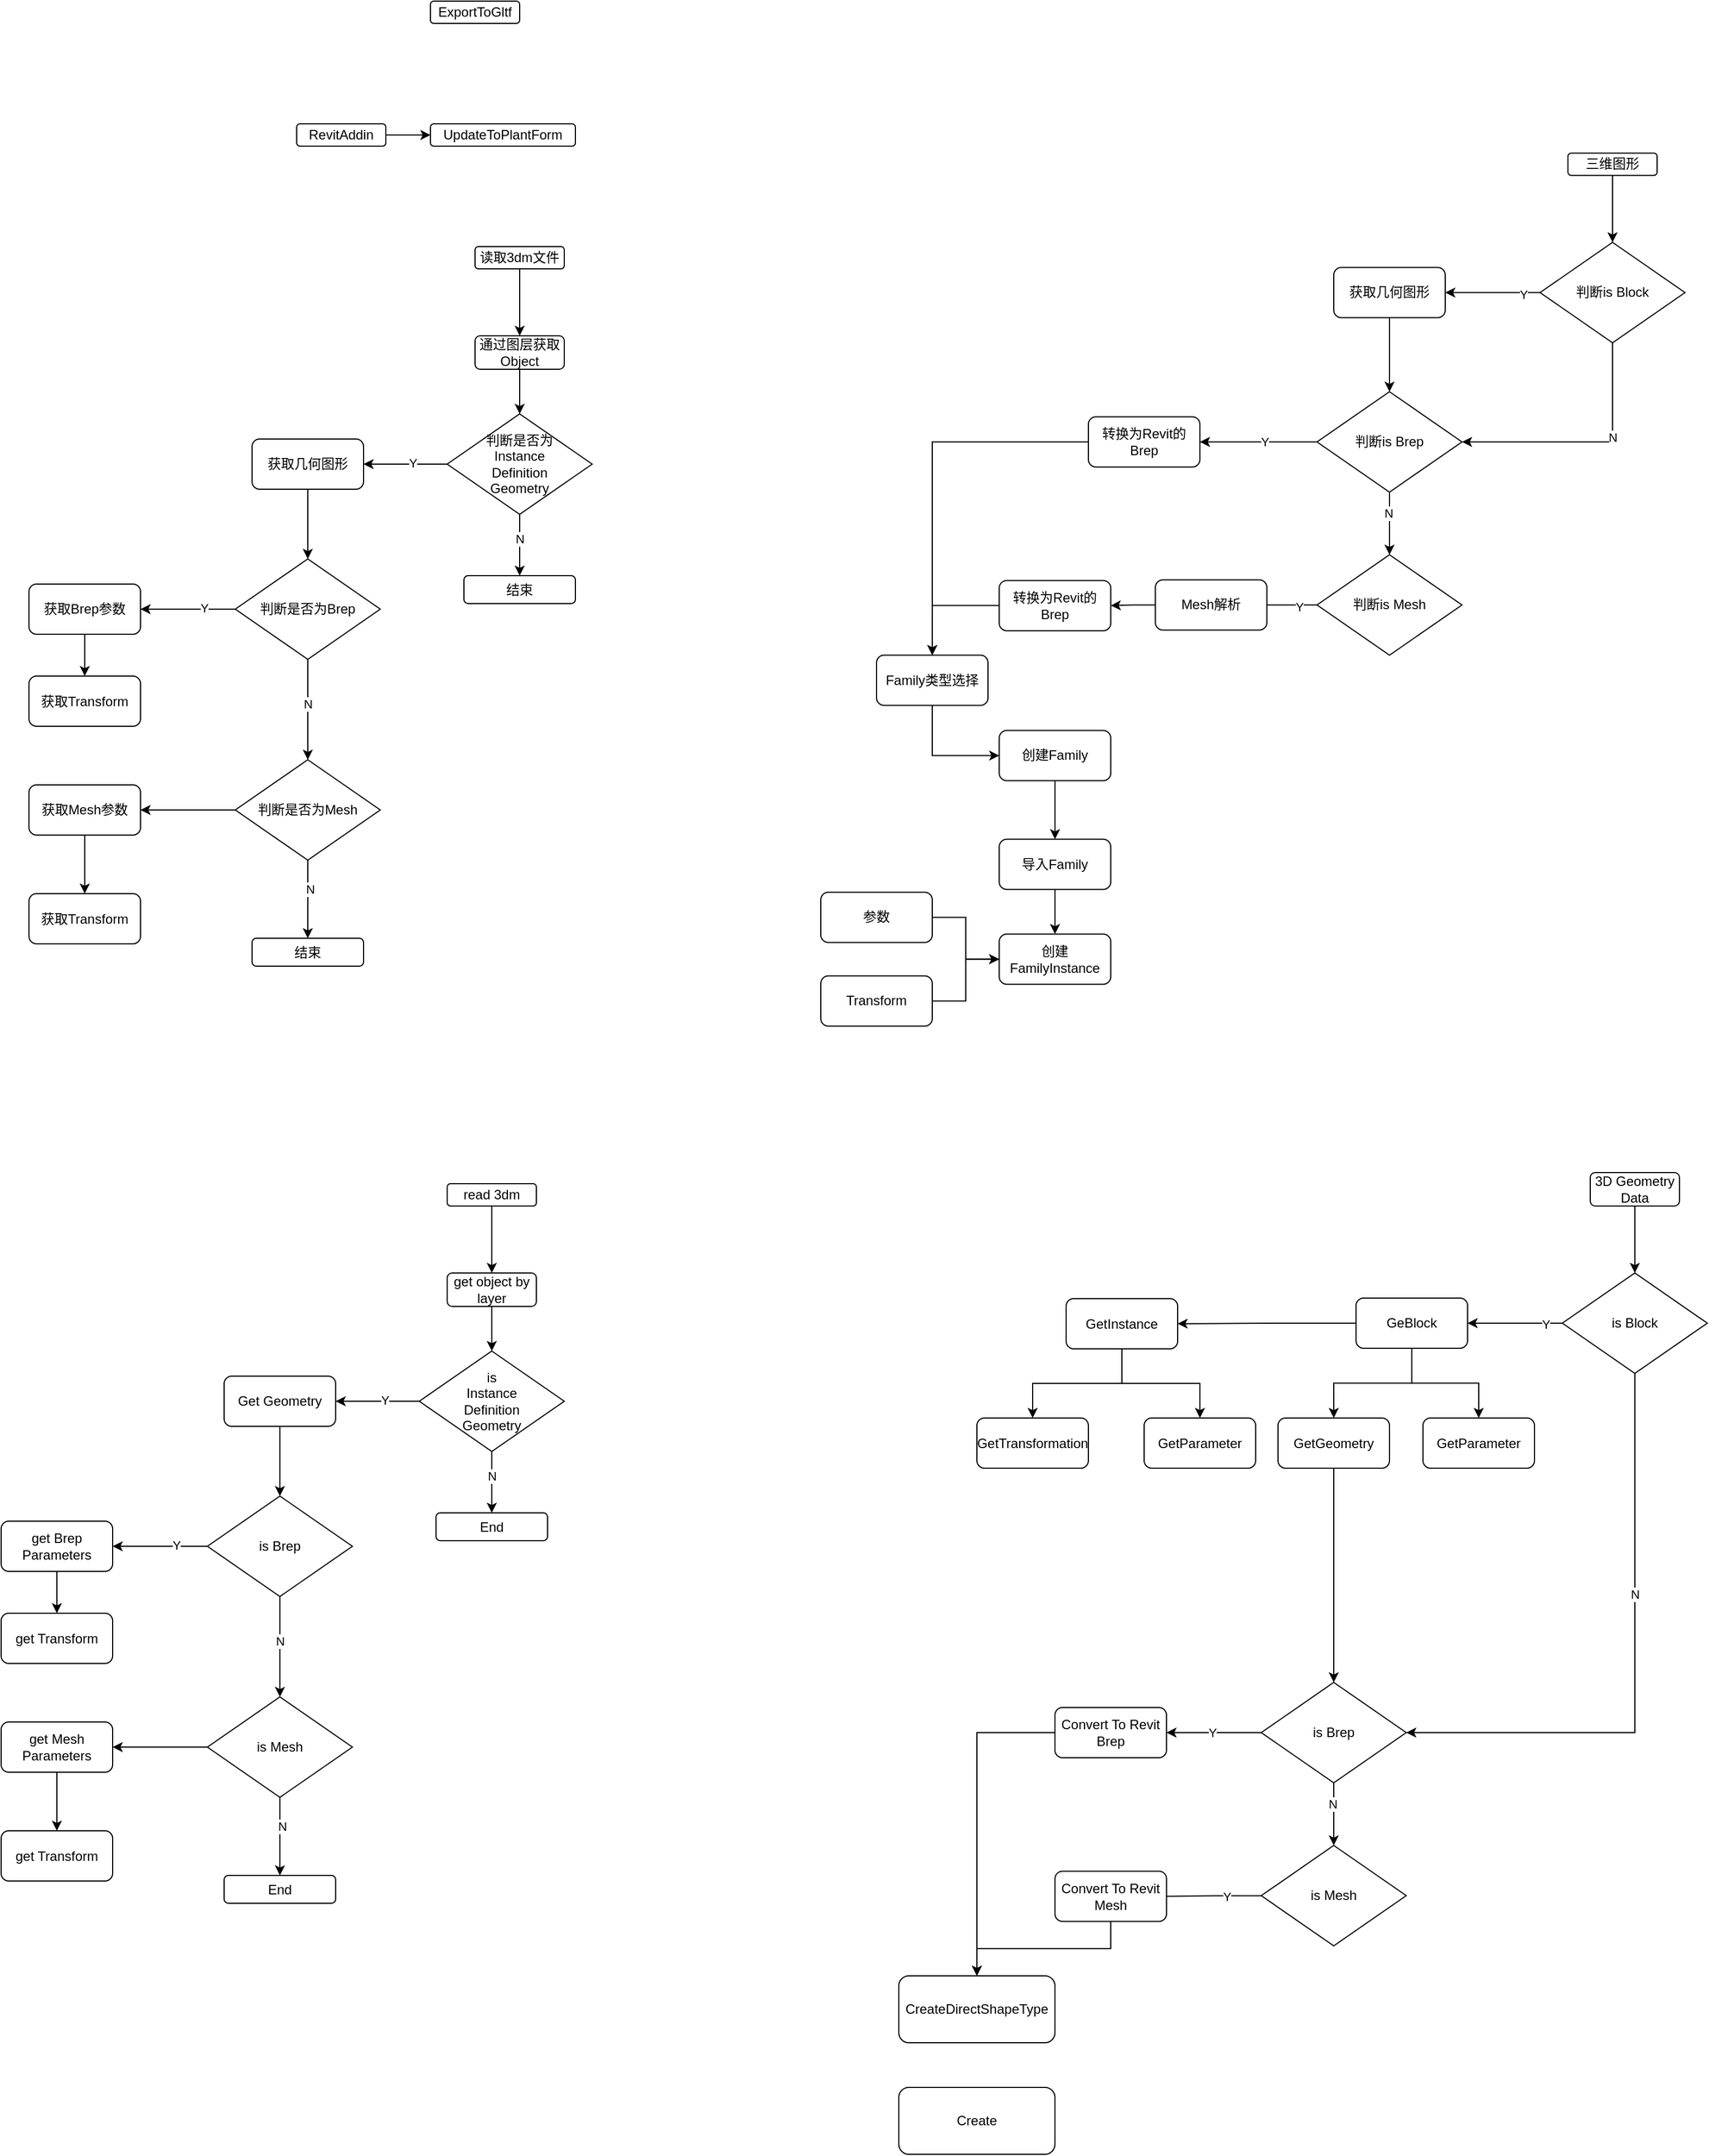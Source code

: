 <mxfile version="18.1.3" type="github">
  <diagram id="LZ3-XVrk3gmFiRfig4vP" name="Page-1">
    <mxGraphModel dx="1754" dy="756" grid="1" gridSize="10" guides="0" tooltips="1" connect="1" arrows="1" fold="1" page="0" pageScale="1" pageWidth="827" pageHeight="1169" math="0" shadow="0">
      <root>
        <mxCell id="0" />
        <mxCell id="1" parent="0" />
        <mxCell id="nbq2JxOcgj9UBMcEW2vw-4" style="edgeStyle=orthogonalEdgeStyle;rounded=0;orthogonalLoop=1;jettySize=auto;html=1;" parent="1" source="nbq2JxOcgj9UBMcEW2vw-1" target="nbq2JxOcgj9UBMcEW2vw-3" edge="1">
          <mxGeometry relative="1" as="geometry" />
        </mxCell>
        <mxCell id="nbq2JxOcgj9UBMcEW2vw-1" value="RevitAddin" style="rounded=1;whiteSpace=wrap;html=1;" parent="1" vertex="1">
          <mxGeometry x="80" y="410" width="80" height="20" as="geometry" />
        </mxCell>
        <mxCell id="nbq2JxOcgj9UBMcEW2vw-2" value="ExportToGltf" style="rounded=1;whiteSpace=wrap;html=1;" parent="1" vertex="1">
          <mxGeometry x="200" y="300" width="80" height="20" as="geometry" />
        </mxCell>
        <mxCell id="nbq2JxOcgj9UBMcEW2vw-3" value="UpdateToPlantForm" style="rounded=1;whiteSpace=wrap;html=1;" parent="1" vertex="1">
          <mxGeometry x="200" y="410" width="130" height="20" as="geometry" />
        </mxCell>
        <mxCell id="SVSlTjg9o2SH5yioIHaR-6" style="edgeStyle=orthogonalEdgeStyle;rounded=0;orthogonalLoop=1;jettySize=auto;html=1;" parent="1" source="SVSlTjg9o2SH5yioIHaR-1" target="SVSlTjg9o2SH5yioIHaR-2" edge="1">
          <mxGeometry relative="1" as="geometry" />
        </mxCell>
        <mxCell id="SVSlTjg9o2SH5yioIHaR-1" value="读取3dm文件" style="rounded=1;whiteSpace=wrap;html=1;" parent="1" vertex="1">
          <mxGeometry x="240" y="520" width="80" height="20" as="geometry" />
        </mxCell>
        <mxCell id="SVSlTjg9o2SH5yioIHaR-8" style="edgeStyle=orthogonalEdgeStyle;rounded=0;orthogonalLoop=1;jettySize=auto;html=1;entryX=0.5;entryY=0;entryDx=0;entryDy=0;" parent="1" source="SVSlTjg9o2SH5yioIHaR-2" target="SVSlTjg9o2SH5yioIHaR-7" edge="1">
          <mxGeometry relative="1" as="geometry" />
        </mxCell>
        <mxCell id="SVSlTjg9o2SH5yioIHaR-2" value="通过图层获取Object" style="rounded=1;whiteSpace=wrap;html=1;" parent="1" vertex="1">
          <mxGeometry x="240" y="600" width="80" height="30" as="geometry" />
        </mxCell>
        <mxCell id="SVSlTjg9o2SH5yioIHaR-10" style="edgeStyle=orthogonalEdgeStyle;rounded=0;orthogonalLoop=1;jettySize=auto;html=1;" parent="1" source="SVSlTjg9o2SH5yioIHaR-7" target="SVSlTjg9o2SH5yioIHaR-9" edge="1">
          <mxGeometry relative="1" as="geometry" />
        </mxCell>
        <mxCell id="SVSlTjg9o2SH5yioIHaR-11" value="Y" style="edgeLabel;html=1;align=center;verticalAlign=middle;resizable=0;points=[];" parent="SVSlTjg9o2SH5yioIHaR-10" vertex="1" connectable="0">
          <mxGeometry x="-0.165" y="-1" relative="1" as="geometry">
            <mxPoint as="offset" />
          </mxGeometry>
        </mxCell>
        <mxCell id="SVSlTjg9o2SH5yioIHaR-12" style="edgeStyle=orthogonalEdgeStyle;rounded=0;orthogonalLoop=1;jettySize=auto;html=1;entryX=0.5;entryY=0;entryDx=0;entryDy=0;" parent="1" source="SVSlTjg9o2SH5yioIHaR-7" target="SVSlTjg9o2SH5yioIHaR-14" edge="1">
          <mxGeometry relative="1" as="geometry">
            <mxPoint x="280" y="830" as="targetPoint" />
          </mxGeometry>
        </mxCell>
        <mxCell id="SVSlTjg9o2SH5yioIHaR-26" value="N" style="edgeLabel;html=1;align=center;verticalAlign=middle;resizable=0;points=[];" parent="SVSlTjg9o2SH5yioIHaR-12" vertex="1" connectable="0">
          <mxGeometry x="-0.221" relative="1" as="geometry">
            <mxPoint as="offset" />
          </mxGeometry>
        </mxCell>
        <mxCell id="SVSlTjg9o2SH5yioIHaR-7" value="判断是否为&lt;br&gt;Instance&lt;br&gt;Definition&lt;br&gt;Geometry" style="rhombus;whiteSpace=wrap;html=1;" parent="1" vertex="1">
          <mxGeometry x="215" y="670" width="130" height="90" as="geometry" />
        </mxCell>
        <mxCell id="SVSlTjg9o2SH5yioIHaR-16" style="edgeStyle=orthogonalEdgeStyle;rounded=0;orthogonalLoop=1;jettySize=auto;html=1;" parent="1" source="SVSlTjg9o2SH5yioIHaR-9" target="SVSlTjg9o2SH5yioIHaR-15" edge="1">
          <mxGeometry relative="1" as="geometry" />
        </mxCell>
        <mxCell id="SVSlTjg9o2SH5yioIHaR-9" value="获取几何图形" style="rounded=1;whiteSpace=wrap;html=1;" parent="1" vertex="1">
          <mxGeometry x="40" y="692.5" width="100" height="45" as="geometry" />
        </mxCell>
        <mxCell id="SVSlTjg9o2SH5yioIHaR-14" value="结束" style="rounded=1;whiteSpace=wrap;html=1;" parent="1" vertex="1">
          <mxGeometry x="230" y="815" width="100" height="25" as="geometry" />
        </mxCell>
        <mxCell id="SVSlTjg9o2SH5yioIHaR-21" style="edgeStyle=orthogonalEdgeStyle;rounded=0;orthogonalLoop=1;jettySize=auto;html=1;" parent="1" source="SVSlTjg9o2SH5yioIHaR-15" target="SVSlTjg9o2SH5yioIHaR-20" edge="1">
          <mxGeometry relative="1" as="geometry" />
        </mxCell>
        <mxCell id="SVSlTjg9o2SH5yioIHaR-22" value="Y" style="edgeLabel;html=1;align=center;verticalAlign=middle;resizable=0;points=[];" parent="SVSlTjg9o2SH5yioIHaR-21" vertex="1" connectable="0">
          <mxGeometry x="-0.339" y="-1" relative="1" as="geometry">
            <mxPoint as="offset" />
          </mxGeometry>
        </mxCell>
        <mxCell id="SVSlTjg9o2SH5yioIHaR-24" style="edgeStyle=orthogonalEdgeStyle;rounded=0;orthogonalLoop=1;jettySize=auto;html=1;" parent="1" source="SVSlTjg9o2SH5yioIHaR-15" target="SVSlTjg9o2SH5yioIHaR-29" edge="1">
          <mxGeometry relative="1" as="geometry">
            <mxPoint x="90" y="980.0" as="targetPoint" />
          </mxGeometry>
        </mxCell>
        <mxCell id="SVSlTjg9o2SH5yioIHaR-25" value="N" style="edgeLabel;html=1;align=center;verticalAlign=middle;resizable=0;points=[];" parent="SVSlTjg9o2SH5yioIHaR-24" vertex="1" connectable="0">
          <mxGeometry x="-0.695" y="-1" relative="1" as="geometry">
            <mxPoint x="1" y="26" as="offset" />
          </mxGeometry>
        </mxCell>
        <mxCell id="SVSlTjg9o2SH5yioIHaR-15" value="判断是否为Brep" style="rhombus;whiteSpace=wrap;html=1;" parent="1" vertex="1">
          <mxGeometry x="25" y="800" width="130" height="90" as="geometry" />
        </mxCell>
        <mxCell id="SVSlTjg9o2SH5yioIHaR-28" style="edgeStyle=orthogonalEdgeStyle;rounded=0;orthogonalLoop=1;jettySize=auto;html=1;" parent="1" source="SVSlTjg9o2SH5yioIHaR-20" target="SVSlTjg9o2SH5yioIHaR-27" edge="1">
          <mxGeometry relative="1" as="geometry" />
        </mxCell>
        <mxCell id="SVSlTjg9o2SH5yioIHaR-20" value="获取Brep参数" style="rounded=1;whiteSpace=wrap;html=1;" parent="1" vertex="1">
          <mxGeometry x="-160" y="822.5" width="100" height="45" as="geometry" />
        </mxCell>
        <mxCell id="SVSlTjg9o2SH5yioIHaR-27" value="获取Transform" style="rounded=1;whiteSpace=wrap;html=1;" parent="1" vertex="1">
          <mxGeometry x="-160" y="905" width="100" height="45" as="geometry" />
        </mxCell>
        <mxCell id="SVSlTjg9o2SH5yioIHaR-31" style="edgeStyle=orthogonalEdgeStyle;rounded=0;orthogonalLoop=1;jettySize=auto;html=1;" parent="1" source="SVSlTjg9o2SH5yioIHaR-29" target="SVSlTjg9o2SH5yioIHaR-30" edge="1">
          <mxGeometry relative="1" as="geometry" />
        </mxCell>
        <mxCell id="SVSlTjg9o2SH5yioIHaR-33" style="edgeStyle=orthogonalEdgeStyle;rounded=0;orthogonalLoop=1;jettySize=auto;html=1;" parent="1" source="SVSlTjg9o2SH5yioIHaR-29" target="SVSlTjg9o2SH5yioIHaR-32" edge="1">
          <mxGeometry relative="1" as="geometry" />
        </mxCell>
        <mxCell id="SVSlTjg9o2SH5yioIHaR-34" value="N" style="edgeLabel;html=1;align=center;verticalAlign=middle;resizable=0;points=[];" parent="SVSlTjg9o2SH5yioIHaR-33" vertex="1" connectable="0">
          <mxGeometry x="-0.263" y="2" relative="1" as="geometry">
            <mxPoint as="offset" />
          </mxGeometry>
        </mxCell>
        <mxCell id="SVSlTjg9o2SH5yioIHaR-29" value="判断是否为Mesh" style="rhombus;whiteSpace=wrap;html=1;" parent="1" vertex="1">
          <mxGeometry x="25" y="980" width="130" height="90" as="geometry" />
        </mxCell>
        <mxCell id="SVSlTjg9o2SH5yioIHaR-36" style="edgeStyle=orthogonalEdgeStyle;rounded=0;orthogonalLoop=1;jettySize=auto;html=1;" parent="1" source="SVSlTjg9o2SH5yioIHaR-30" target="SVSlTjg9o2SH5yioIHaR-35" edge="1">
          <mxGeometry relative="1" as="geometry" />
        </mxCell>
        <mxCell id="SVSlTjg9o2SH5yioIHaR-30" value="获取Mesh参数" style="rounded=1;whiteSpace=wrap;html=1;" parent="1" vertex="1">
          <mxGeometry x="-160" y="1002.5" width="100" height="45" as="geometry" />
        </mxCell>
        <mxCell id="SVSlTjg9o2SH5yioIHaR-32" value="结束" style="rounded=1;whiteSpace=wrap;html=1;" parent="1" vertex="1">
          <mxGeometry x="40" y="1140" width="100" height="25" as="geometry" />
        </mxCell>
        <mxCell id="SVSlTjg9o2SH5yioIHaR-35" value="获取Transform" style="rounded=1;whiteSpace=wrap;html=1;" parent="1" vertex="1">
          <mxGeometry x="-160" y="1100" width="100" height="45" as="geometry" />
        </mxCell>
        <mxCell id="iwsbJlBHn57KCMhRY6ib-39" style="edgeStyle=orthogonalEdgeStyle;rounded=0;orthogonalLoop=1;jettySize=auto;html=1;exitX=0.5;exitY=1;exitDx=0;exitDy=0;" parent="1" source="iwsbJlBHn57KCMhRY6ib-35" target="iwsbJlBHn57KCMhRY6ib-38" edge="1">
          <mxGeometry relative="1" as="geometry">
            <mxPoint x="1260" y="536.25" as="sourcePoint" />
          </mxGeometry>
        </mxCell>
        <mxCell id="iwsbJlBHn57KCMhRY6ib-35" value="三维图形" style="rounded=1;whiteSpace=wrap;html=1;" parent="1" vertex="1">
          <mxGeometry x="1220" y="436.25" width="80" height="20" as="geometry" />
        </mxCell>
        <mxCell id="iwsbJlBHn57KCMhRY6ib-40" style="edgeStyle=orthogonalEdgeStyle;rounded=0;orthogonalLoop=1;jettySize=auto;html=1;entryX=1;entryY=0.5;entryDx=0;entryDy=0;exitX=0.5;exitY=1;exitDx=0;exitDy=0;" parent="1" source="iwsbJlBHn57KCMhRY6ib-38" target="iwsbJlBHn57KCMhRY6ib-50" edge="1">
          <mxGeometry relative="1" as="geometry">
            <mxPoint x="1260.0" y="791.25" as="targetPoint" />
          </mxGeometry>
        </mxCell>
        <mxCell id="iwsbJlBHn57KCMhRY6ib-41" value="N" style="edgeLabel;html=1;align=center;verticalAlign=middle;resizable=0;points=[];" parent="iwsbJlBHn57KCMhRY6ib-40" vertex="1" connectable="0">
          <mxGeometry x="-0.25" relative="1" as="geometry">
            <mxPoint as="offset" />
          </mxGeometry>
        </mxCell>
        <mxCell id="iwsbJlBHn57KCMhRY6ib-45" style="edgeStyle=orthogonalEdgeStyle;rounded=0;orthogonalLoop=1;jettySize=auto;html=1;" parent="1" source="iwsbJlBHn57KCMhRY6ib-38" target="iwsbJlBHn57KCMhRY6ib-44" edge="1">
          <mxGeometry relative="1" as="geometry" />
        </mxCell>
        <mxCell id="iwsbJlBHn57KCMhRY6ib-71" value="Y" style="edgeLabel;html=1;align=center;verticalAlign=middle;resizable=0;points=[];" parent="iwsbJlBHn57KCMhRY6ib-45" vertex="1" connectable="0">
          <mxGeometry x="-0.65" y="1" relative="1" as="geometry">
            <mxPoint as="offset" />
          </mxGeometry>
        </mxCell>
        <mxCell id="iwsbJlBHn57KCMhRY6ib-38" value="判断is Block" style="rhombus;whiteSpace=wrap;html=1;" parent="1" vertex="1">
          <mxGeometry x="1195" y="516.25" width="130" height="90" as="geometry" />
        </mxCell>
        <mxCell id="iwsbJlBHn57KCMhRY6ib-53" style="edgeStyle=orthogonalEdgeStyle;rounded=0;orthogonalLoop=1;jettySize=auto;html=1;" parent="1" source="iwsbJlBHn57KCMhRY6ib-44" target="iwsbJlBHn57KCMhRY6ib-50" edge="1">
          <mxGeometry relative="1" as="geometry" />
        </mxCell>
        <mxCell id="iwsbJlBHn57KCMhRY6ib-44" value="获取几何图形" style="rounded=1;whiteSpace=wrap;html=1;" parent="1" vertex="1">
          <mxGeometry x="1010" y="538.75" width="100" height="45" as="geometry" />
        </mxCell>
        <mxCell id="iwsbJlBHn57KCMhRY6ib-48" style="edgeStyle=orthogonalEdgeStyle;rounded=0;orthogonalLoop=1;jettySize=auto;html=1;" parent="1" source="iwsbJlBHn57KCMhRY6ib-50" target="iwsbJlBHn57KCMhRY6ib-52" edge="1">
          <mxGeometry relative="1" as="geometry" />
        </mxCell>
        <mxCell id="iwsbJlBHn57KCMhRY6ib-49" value="N" style="edgeLabel;html=1;align=center;verticalAlign=middle;resizable=0;points=[];" parent="iwsbJlBHn57KCMhRY6ib-48" vertex="1" connectable="0">
          <mxGeometry x="-0.326" y="-1" relative="1" as="geometry">
            <mxPoint as="offset" />
          </mxGeometry>
        </mxCell>
        <mxCell id="iwsbJlBHn57KCMhRY6ib-55" style="edgeStyle=orthogonalEdgeStyle;rounded=0;orthogonalLoop=1;jettySize=auto;html=1;" parent="1" source="iwsbJlBHn57KCMhRY6ib-50" target="iwsbJlBHn57KCMhRY6ib-54" edge="1">
          <mxGeometry relative="1" as="geometry" />
        </mxCell>
        <mxCell id="iwsbJlBHn57KCMhRY6ib-56" value="Y" style="edgeLabel;html=1;align=center;verticalAlign=middle;resizable=0;points=[];" parent="iwsbJlBHn57KCMhRY6ib-55" vertex="1" connectable="0">
          <mxGeometry x="-0.697" y="-2" relative="1" as="geometry">
            <mxPoint x="-31" y="2" as="offset" />
          </mxGeometry>
        </mxCell>
        <mxCell id="iwsbJlBHn57KCMhRY6ib-50" value="判断is Brep" style="rhombus;whiteSpace=wrap;html=1;" parent="1" vertex="1">
          <mxGeometry x="995" y="650.1" width="130" height="90" as="geometry" />
        </mxCell>
        <mxCell id="iwsbJlBHn57KCMhRY6ib-52" value="判断is Mesh" style="rhombus;whiteSpace=wrap;html=1;" parent="1" vertex="1">
          <mxGeometry x="995" y="796.25" width="130" height="90" as="geometry" />
        </mxCell>
        <mxCell id="iwsbJlBHn57KCMhRY6ib-88" style="edgeStyle=orthogonalEdgeStyle;rounded=0;orthogonalLoop=1;jettySize=auto;html=1;" parent="1" source="iwsbJlBHn57KCMhRY6ib-54" target="iwsbJlBHn57KCMhRY6ib-86" edge="1">
          <mxGeometry relative="1" as="geometry" />
        </mxCell>
        <mxCell id="iwsbJlBHn57KCMhRY6ib-54" value="转换为Revit的Brep" style="rounded=1;whiteSpace=wrap;html=1;" parent="1" vertex="1">
          <mxGeometry x="790" y="672.6" width="100" height="45" as="geometry" />
        </mxCell>
        <mxCell id="iwsbJlBHn57KCMhRY6ib-90" style="edgeStyle=orthogonalEdgeStyle;rounded=0;orthogonalLoop=1;jettySize=auto;html=1;" parent="1" source="iwsbJlBHn57KCMhRY6ib-57" target="iwsbJlBHn57KCMhRY6ib-86" edge="1">
          <mxGeometry relative="1" as="geometry" />
        </mxCell>
        <mxCell id="iwsbJlBHn57KCMhRY6ib-57" value="转换为Revit的Brep" style="rounded=1;whiteSpace=wrap;html=1;" parent="1" vertex="1">
          <mxGeometry x="710.04" y="819.33" width="100" height="45" as="geometry" />
        </mxCell>
        <mxCell id="iwsbJlBHn57KCMhRY6ib-60" value="" style="edgeStyle=orthogonalEdgeStyle;rounded=0;orthogonalLoop=1;jettySize=auto;html=1;endArrow=none;" parent="1" source="iwsbJlBHn57KCMhRY6ib-52" target="iwsbJlBHn57KCMhRY6ib-61" edge="1">
          <mxGeometry relative="1" as="geometry">
            <mxPoint x="995.106" y="841.323" as="sourcePoint" />
            <mxPoint x="930" y="841.25" as="targetPoint" />
          </mxGeometry>
        </mxCell>
        <mxCell id="iwsbJlBHn57KCMhRY6ib-72" value="Y" style="edgeLabel;html=1;align=center;verticalAlign=middle;resizable=0;points=[];" parent="iwsbJlBHn57KCMhRY6ib-60" vertex="1" connectable="0">
          <mxGeometry x="-0.273" y="1" relative="1" as="geometry">
            <mxPoint as="offset" />
          </mxGeometry>
        </mxCell>
        <mxCell id="iwsbJlBHn57KCMhRY6ib-64" style="edgeStyle=orthogonalEdgeStyle;rounded=0;orthogonalLoop=1;jettySize=auto;html=1;" parent="1" source="iwsbJlBHn57KCMhRY6ib-61" target="iwsbJlBHn57KCMhRY6ib-57" edge="1">
          <mxGeometry relative="1" as="geometry" />
        </mxCell>
        <mxCell id="iwsbJlBHn57KCMhRY6ib-61" value="Mesh解析" style="rounded=1;whiteSpace=wrap;html=1;" parent="1" vertex="1">
          <mxGeometry x="850.04" y="818.75" width="100" height="45" as="geometry" />
        </mxCell>
        <mxCell id="iwsbJlBHn57KCMhRY6ib-75" style="edgeStyle=orthogonalEdgeStyle;rounded=0;orthogonalLoop=1;jettySize=auto;html=1;" parent="1" source="iwsbJlBHn57KCMhRY6ib-68" target="iwsbJlBHn57KCMhRY6ib-74" edge="1">
          <mxGeometry relative="1" as="geometry" />
        </mxCell>
        <mxCell id="iwsbJlBHn57KCMhRY6ib-68" value="创建Family" style="rounded=1;whiteSpace=wrap;html=1;" parent="1" vertex="1">
          <mxGeometry x="710.04" y="953.75" width="100" height="45" as="geometry" />
        </mxCell>
        <mxCell id="iwsbJlBHn57KCMhRY6ib-77" style="edgeStyle=orthogonalEdgeStyle;rounded=0;orthogonalLoop=1;jettySize=auto;html=1;" parent="1" source="iwsbJlBHn57KCMhRY6ib-74" target="iwsbJlBHn57KCMhRY6ib-76" edge="1">
          <mxGeometry relative="1" as="geometry" />
        </mxCell>
        <mxCell id="iwsbJlBHn57KCMhRY6ib-74" value="导入Family" style="rounded=1;whiteSpace=wrap;html=1;" parent="1" vertex="1">
          <mxGeometry x="710.04" y="1051.25" width="100" height="45" as="geometry" />
        </mxCell>
        <mxCell id="iwsbJlBHn57KCMhRY6ib-76" value="创建FamilyInstance" style="rounded=1;whiteSpace=wrap;html=1;" parent="1" vertex="1">
          <mxGeometry x="710.04" y="1136.25" width="100" height="45" as="geometry" />
        </mxCell>
        <mxCell id="iwsbJlBHn57KCMhRY6ib-80" style="edgeStyle=orthogonalEdgeStyle;rounded=0;orthogonalLoop=1;jettySize=auto;html=1;entryX=0;entryY=0.5;entryDx=0;entryDy=0;" parent="1" source="iwsbJlBHn57KCMhRY6ib-78" target="iwsbJlBHn57KCMhRY6ib-76" edge="1">
          <mxGeometry relative="1" as="geometry" />
        </mxCell>
        <mxCell id="iwsbJlBHn57KCMhRY6ib-78" value="参数" style="rounded=1;whiteSpace=wrap;html=1;" parent="1" vertex="1">
          <mxGeometry x="550" y="1098.75" width="100" height="45" as="geometry" />
        </mxCell>
        <mxCell id="iwsbJlBHn57KCMhRY6ib-81" style="edgeStyle=orthogonalEdgeStyle;rounded=0;orthogonalLoop=1;jettySize=auto;html=1;entryX=0;entryY=0.5;entryDx=0;entryDy=0;" parent="1" source="iwsbJlBHn57KCMhRY6ib-79" target="iwsbJlBHn57KCMhRY6ib-76" edge="1">
          <mxGeometry relative="1" as="geometry" />
        </mxCell>
        <mxCell id="iwsbJlBHn57KCMhRY6ib-79" value="Transform" style="rounded=1;whiteSpace=wrap;html=1;" parent="1" vertex="1">
          <mxGeometry x="550" y="1173.75" width="100" height="45" as="geometry" />
        </mxCell>
        <mxCell id="iwsbJlBHn57KCMhRY6ib-89" style="edgeStyle=orthogonalEdgeStyle;rounded=0;orthogonalLoop=1;jettySize=auto;html=1;entryX=0;entryY=0.5;entryDx=0;entryDy=0;exitX=0.5;exitY=1;exitDx=0;exitDy=0;" parent="1" source="iwsbJlBHn57KCMhRY6ib-86" target="iwsbJlBHn57KCMhRY6ib-68" edge="1">
          <mxGeometry relative="1" as="geometry" />
        </mxCell>
        <mxCell id="iwsbJlBHn57KCMhRY6ib-86" value="Family类型选择" style="rounded=1;whiteSpace=wrap;html=1;" parent="1" vertex="1">
          <mxGeometry x="600" y="886.25" width="100" height="45" as="geometry" />
        </mxCell>
        <mxCell id="mWN2R51yfMy4Xp098p7W-1" style="edgeStyle=orthogonalEdgeStyle;rounded=0;orthogonalLoop=1;jettySize=auto;html=1;" parent="1" source="mWN2R51yfMy4Xp098p7W-2" target="mWN2R51yfMy4Xp098p7W-4" edge="1">
          <mxGeometry relative="1" as="geometry" />
        </mxCell>
        <mxCell id="mWN2R51yfMy4Xp098p7W-2" value="read 3dm" style="rounded=1;whiteSpace=wrap;html=1;" parent="1" vertex="1">
          <mxGeometry x="215" y="1360" width="80" height="20" as="geometry" />
        </mxCell>
        <mxCell id="mWN2R51yfMy4Xp098p7W-3" style="edgeStyle=orthogonalEdgeStyle;rounded=0;orthogonalLoop=1;jettySize=auto;html=1;entryX=0.5;entryY=0;entryDx=0;entryDy=0;" parent="1" source="mWN2R51yfMy4Xp098p7W-4" target="mWN2R51yfMy4Xp098p7W-9" edge="1">
          <mxGeometry relative="1" as="geometry" />
        </mxCell>
        <mxCell id="mWN2R51yfMy4Xp098p7W-4" value="get object by layer" style="rounded=1;whiteSpace=wrap;html=1;" parent="1" vertex="1">
          <mxGeometry x="215" y="1440" width="80" height="30" as="geometry" />
        </mxCell>
        <mxCell id="mWN2R51yfMy4Xp098p7W-5" style="edgeStyle=orthogonalEdgeStyle;rounded=0;orthogonalLoop=1;jettySize=auto;html=1;" parent="1" source="mWN2R51yfMy4Xp098p7W-9" target="mWN2R51yfMy4Xp098p7W-11" edge="1">
          <mxGeometry relative="1" as="geometry" />
        </mxCell>
        <mxCell id="mWN2R51yfMy4Xp098p7W-6" value="Y" style="edgeLabel;html=1;align=center;verticalAlign=middle;resizable=0;points=[];" parent="mWN2R51yfMy4Xp098p7W-5" vertex="1" connectable="0">
          <mxGeometry x="-0.165" y="-1" relative="1" as="geometry">
            <mxPoint as="offset" />
          </mxGeometry>
        </mxCell>
        <mxCell id="mWN2R51yfMy4Xp098p7W-7" style="edgeStyle=orthogonalEdgeStyle;rounded=0;orthogonalLoop=1;jettySize=auto;html=1;entryX=0.5;entryY=0;entryDx=0;entryDy=0;" parent="1" source="mWN2R51yfMy4Xp098p7W-9" target="mWN2R51yfMy4Xp098p7W-12" edge="1">
          <mxGeometry relative="1" as="geometry">
            <mxPoint x="255" y="1670" as="targetPoint" />
          </mxGeometry>
        </mxCell>
        <mxCell id="mWN2R51yfMy4Xp098p7W-8" value="N" style="edgeLabel;html=1;align=center;verticalAlign=middle;resizable=0;points=[];" parent="mWN2R51yfMy4Xp098p7W-7" vertex="1" connectable="0">
          <mxGeometry x="-0.221" relative="1" as="geometry">
            <mxPoint as="offset" />
          </mxGeometry>
        </mxCell>
        <mxCell id="mWN2R51yfMy4Xp098p7W-9" value="is&lt;br&gt;Instance&lt;br&gt;Definition&lt;br&gt;Geometry" style="rhombus;whiteSpace=wrap;html=1;" parent="1" vertex="1">
          <mxGeometry x="190" y="1510" width="130" height="90" as="geometry" />
        </mxCell>
        <mxCell id="mWN2R51yfMy4Xp098p7W-10" style="edgeStyle=orthogonalEdgeStyle;rounded=0;orthogonalLoop=1;jettySize=auto;html=1;" parent="1" source="mWN2R51yfMy4Xp098p7W-11" target="mWN2R51yfMy4Xp098p7W-17" edge="1">
          <mxGeometry relative="1" as="geometry" />
        </mxCell>
        <mxCell id="mWN2R51yfMy4Xp098p7W-11" value="Get Geometry" style="rounded=1;whiteSpace=wrap;html=1;" parent="1" vertex="1">
          <mxGeometry x="15" y="1532.5" width="100" height="45" as="geometry" />
        </mxCell>
        <mxCell id="mWN2R51yfMy4Xp098p7W-12" value="End" style="rounded=1;whiteSpace=wrap;html=1;" parent="1" vertex="1">
          <mxGeometry x="205" y="1655" width="100" height="25" as="geometry" />
        </mxCell>
        <mxCell id="mWN2R51yfMy4Xp098p7W-13" style="edgeStyle=orthogonalEdgeStyle;rounded=0;orthogonalLoop=1;jettySize=auto;html=1;" parent="1" source="mWN2R51yfMy4Xp098p7W-17" target="mWN2R51yfMy4Xp098p7W-19" edge="1">
          <mxGeometry relative="1" as="geometry" />
        </mxCell>
        <mxCell id="mWN2R51yfMy4Xp098p7W-14" value="Y" style="edgeLabel;html=1;align=center;verticalAlign=middle;resizable=0;points=[];" parent="mWN2R51yfMy4Xp098p7W-13" vertex="1" connectable="0">
          <mxGeometry x="-0.339" y="-1" relative="1" as="geometry">
            <mxPoint as="offset" />
          </mxGeometry>
        </mxCell>
        <mxCell id="mWN2R51yfMy4Xp098p7W-15" style="edgeStyle=orthogonalEdgeStyle;rounded=0;orthogonalLoop=1;jettySize=auto;html=1;" parent="1" source="mWN2R51yfMy4Xp098p7W-17" target="mWN2R51yfMy4Xp098p7W-24" edge="1">
          <mxGeometry relative="1" as="geometry">
            <mxPoint x="65" y="1820.0" as="targetPoint" />
          </mxGeometry>
        </mxCell>
        <mxCell id="mWN2R51yfMy4Xp098p7W-16" value="N" style="edgeLabel;html=1;align=center;verticalAlign=middle;resizable=0;points=[];" parent="mWN2R51yfMy4Xp098p7W-15" vertex="1" connectable="0">
          <mxGeometry x="-0.695" y="-1" relative="1" as="geometry">
            <mxPoint x="1" y="26" as="offset" />
          </mxGeometry>
        </mxCell>
        <mxCell id="mWN2R51yfMy4Xp098p7W-17" value="is Brep" style="rhombus;whiteSpace=wrap;html=1;" parent="1" vertex="1">
          <mxGeometry y="1640" width="130" height="90" as="geometry" />
        </mxCell>
        <mxCell id="mWN2R51yfMy4Xp098p7W-18" style="edgeStyle=orthogonalEdgeStyle;rounded=0;orthogonalLoop=1;jettySize=auto;html=1;" parent="1" source="mWN2R51yfMy4Xp098p7W-19" target="mWN2R51yfMy4Xp098p7W-20" edge="1">
          <mxGeometry relative="1" as="geometry" />
        </mxCell>
        <mxCell id="mWN2R51yfMy4Xp098p7W-19" value="get Brep Parameters" style="rounded=1;whiteSpace=wrap;html=1;" parent="1" vertex="1">
          <mxGeometry x="-185" y="1662.5" width="100" height="45" as="geometry" />
        </mxCell>
        <mxCell id="mWN2R51yfMy4Xp098p7W-20" value="get Transform" style="rounded=1;whiteSpace=wrap;html=1;" parent="1" vertex="1">
          <mxGeometry x="-185" y="1745" width="100" height="45" as="geometry" />
        </mxCell>
        <mxCell id="mWN2R51yfMy4Xp098p7W-21" style="edgeStyle=orthogonalEdgeStyle;rounded=0;orthogonalLoop=1;jettySize=auto;html=1;" parent="1" source="mWN2R51yfMy4Xp098p7W-24" target="mWN2R51yfMy4Xp098p7W-26" edge="1">
          <mxGeometry relative="1" as="geometry" />
        </mxCell>
        <mxCell id="mWN2R51yfMy4Xp098p7W-22" style="edgeStyle=orthogonalEdgeStyle;rounded=0;orthogonalLoop=1;jettySize=auto;html=1;" parent="1" source="mWN2R51yfMy4Xp098p7W-24" target="mWN2R51yfMy4Xp098p7W-27" edge="1">
          <mxGeometry relative="1" as="geometry" />
        </mxCell>
        <mxCell id="mWN2R51yfMy4Xp098p7W-23" value="N" style="edgeLabel;html=1;align=center;verticalAlign=middle;resizable=0;points=[];" parent="mWN2R51yfMy4Xp098p7W-22" vertex="1" connectable="0">
          <mxGeometry x="-0.263" y="2" relative="1" as="geometry">
            <mxPoint as="offset" />
          </mxGeometry>
        </mxCell>
        <mxCell id="mWN2R51yfMy4Xp098p7W-24" value="is Mesh" style="rhombus;whiteSpace=wrap;html=1;" parent="1" vertex="1">
          <mxGeometry y="1820" width="130" height="90" as="geometry" />
        </mxCell>
        <mxCell id="mWN2R51yfMy4Xp098p7W-25" style="edgeStyle=orthogonalEdgeStyle;rounded=0;orthogonalLoop=1;jettySize=auto;html=1;" parent="1" source="mWN2R51yfMy4Xp098p7W-26" target="mWN2R51yfMy4Xp098p7W-28" edge="1">
          <mxGeometry relative="1" as="geometry" />
        </mxCell>
        <mxCell id="mWN2R51yfMy4Xp098p7W-26" value="get Mesh Parameters" style="rounded=1;whiteSpace=wrap;html=1;" parent="1" vertex="1">
          <mxGeometry x="-185" y="1842.5" width="100" height="45" as="geometry" />
        </mxCell>
        <mxCell id="mWN2R51yfMy4Xp098p7W-27" value="End" style="rounded=1;whiteSpace=wrap;html=1;" parent="1" vertex="1">
          <mxGeometry x="15" y="1980" width="100" height="25" as="geometry" />
        </mxCell>
        <mxCell id="mWN2R51yfMy4Xp098p7W-28" value="get Transform" style="rounded=1;whiteSpace=wrap;html=1;" parent="1" vertex="1">
          <mxGeometry x="-185" y="1940" width="100" height="45" as="geometry" />
        </mxCell>
        <mxCell id="mWN2R51yfMy4Xp098p7W-29" style="edgeStyle=orthogonalEdgeStyle;rounded=0;orthogonalLoop=1;jettySize=auto;html=1;exitX=0.5;exitY=1;exitDx=0;exitDy=0;" parent="1" source="mWN2R51yfMy4Xp098p7W-30" target="mWN2R51yfMy4Xp098p7W-35" edge="1">
          <mxGeometry relative="1" as="geometry">
            <mxPoint x="1280" y="1460" as="sourcePoint" />
          </mxGeometry>
        </mxCell>
        <mxCell id="mWN2R51yfMy4Xp098p7W-30" value="3D Geometry Data" style="rounded=1;whiteSpace=wrap;html=1;" parent="1" vertex="1">
          <mxGeometry x="1240" y="1350" width="80" height="30" as="geometry" />
        </mxCell>
        <mxCell id="mWN2R51yfMy4Xp098p7W-31" style="edgeStyle=orthogonalEdgeStyle;rounded=0;orthogonalLoop=1;jettySize=auto;html=1;entryX=1;entryY=0.5;entryDx=0;entryDy=0;exitX=0.5;exitY=1;exitDx=0;exitDy=0;" parent="1" source="mWN2R51yfMy4Xp098p7W-35" target="mWN2R51yfMy4Xp098p7W-42" edge="1">
          <mxGeometry relative="1" as="geometry">
            <mxPoint x="1280.0" y="1715" as="targetPoint" />
          </mxGeometry>
        </mxCell>
        <mxCell id="mWN2R51yfMy4Xp098p7W-32" value="N" style="edgeLabel;html=1;align=center;verticalAlign=middle;resizable=0;points=[];" parent="mWN2R51yfMy4Xp098p7W-31" vertex="1" connectable="0">
          <mxGeometry x="-0.25" relative="1" as="geometry">
            <mxPoint as="offset" />
          </mxGeometry>
        </mxCell>
        <mxCell id="mWN2R51yfMy4Xp098p7W-33" style="edgeStyle=orthogonalEdgeStyle;rounded=0;orthogonalLoop=1;jettySize=auto;html=1;" parent="1" source="mWN2R51yfMy4Xp098p7W-35" target="mWN2R51yfMy4Xp098p7W-37" edge="1">
          <mxGeometry relative="1" as="geometry" />
        </mxCell>
        <mxCell id="mWN2R51yfMy4Xp098p7W-34" value="Y" style="edgeLabel;html=1;align=center;verticalAlign=middle;resizable=0;points=[];" parent="mWN2R51yfMy4Xp098p7W-33" vertex="1" connectable="0">
          <mxGeometry x="-0.65" y="1" relative="1" as="geometry">
            <mxPoint as="offset" />
          </mxGeometry>
        </mxCell>
        <mxCell id="mWN2R51yfMy4Xp098p7W-35" value="is Block" style="rhombus;whiteSpace=wrap;html=1;" parent="1" vertex="1">
          <mxGeometry x="1215" y="1440" width="130" height="90" as="geometry" />
        </mxCell>
        <mxCell id="m8MskHfA4R2k5RRkeLUg-3" style="edgeStyle=orthogonalEdgeStyle;rounded=0;orthogonalLoop=1;jettySize=auto;html=1;" edge="1" parent="1" source="mWN2R51yfMy4Xp098p7W-37" target="m8MskHfA4R2k5RRkeLUg-2">
          <mxGeometry relative="1" as="geometry" />
        </mxCell>
        <mxCell id="m8MskHfA4R2k5RRkeLUg-5" style="edgeStyle=orthogonalEdgeStyle;rounded=0;orthogonalLoop=1;jettySize=auto;html=1;" edge="1" parent="1" source="mWN2R51yfMy4Xp098p7W-37" target="m8MskHfA4R2k5RRkeLUg-4">
          <mxGeometry relative="1" as="geometry" />
        </mxCell>
        <mxCell id="m8MskHfA4R2k5RRkeLUg-7" style="edgeStyle=orthogonalEdgeStyle;rounded=0;orthogonalLoop=1;jettySize=auto;html=1;" edge="1" parent="1" source="mWN2R51yfMy4Xp098p7W-37" target="m8MskHfA4R2k5RRkeLUg-6">
          <mxGeometry relative="1" as="geometry" />
        </mxCell>
        <mxCell id="mWN2R51yfMy4Xp098p7W-37" value="GeBlock" style="rounded=1;whiteSpace=wrap;html=1;" parent="1" vertex="1">
          <mxGeometry x="1030" y="1462.5" width="100" height="45" as="geometry" />
        </mxCell>
        <mxCell id="mWN2R51yfMy4Xp098p7W-38" style="edgeStyle=orthogonalEdgeStyle;rounded=0;orthogonalLoop=1;jettySize=auto;html=1;" parent="1" source="mWN2R51yfMy4Xp098p7W-42" target="mWN2R51yfMy4Xp098p7W-43" edge="1">
          <mxGeometry relative="1" as="geometry" />
        </mxCell>
        <mxCell id="mWN2R51yfMy4Xp098p7W-39" value="N" style="edgeLabel;html=1;align=center;verticalAlign=middle;resizable=0;points=[];" parent="mWN2R51yfMy4Xp098p7W-38" vertex="1" connectable="0">
          <mxGeometry x="-0.326" y="-1" relative="1" as="geometry">
            <mxPoint as="offset" />
          </mxGeometry>
        </mxCell>
        <mxCell id="mWN2R51yfMy4Xp098p7W-40" style="edgeStyle=orthogonalEdgeStyle;rounded=0;orthogonalLoop=1;jettySize=auto;html=1;" parent="1" source="mWN2R51yfMy4Xp098p7W-42" target="mWN2R51yfMy4Xp098p7W-45" edge="1">
          <mxGeometry relative="1" as="geometry" />
        </mxCell>
        <mxCell id="mWN2R51yfMy4Xp098p7W-41" value="Y" style="edgeLabel;html=1;align=center;verticalAlign=middle;resizable=0;points=[];" parent="mWN2R51yfMy4Xp098p7W-40" vertex="1" connectable="0">
          <mxGeometry x="-0.697" y="-2" relative="1" as="geometry">
            <mxPoint x="-31" y="2" as="offset" />
          </mxGeometry>
        </mxCell>
        <mxCell id="mWN2R51yfMy4Xp098p7W-42" value="is Brep" style="rhombus;whiteSpace=wrap;html=1;" parent="1" vertex="1">
          <mxGeometry x="945" y="1807" width="130" height="90" as="geometry" />
        </mxCell>
        <mxCell id="mWN2R51yfMy4Xp098p7W-43" value="is Mesh" style="rhombus;whiteSpace=wrap;html=1;" parent="1" vertex="1">
          <mxGeometry x="945" y="1953.15" width="130" height="90" as="geometry" />
        </mxCell>
        <mxCell id="mWN2R51yfMy4Xp098p7W-44" style="edgeStyle=orthogonalEdgeStyle;rounded=0;orthogonalLoop=1;jettySize=auto;html=1;entryX=0.5;entryY=0;entryDx=0;entryDy=0;exitX=0;exitY=0.5;exitDx=0;exitDy=0;" parent="1" source="mWN2R51yfMy4Xp098p7W-45" target="m8MskHfA4R2k5RRkeLUg-13" edge="1">
          <mxGeometry relative="1" as="geometry">
            <mxPoint x="700.0" y="2043.15" as="targetPoint" />
          </mxGeometry>
        </mxCell>
        <mxCell id="mWN2R51yfMy4Xp098p7W-45" value="Convert To Revit Brep" style="rounded=1;whiteSpace=wrap;html=1;" parent="1" vertex="1">
          <mxGeometry x="760" y="1829.5" width="100" height="45" as="geometry" />
        </mxCell>
        <mxCell id="mWN2R51yfMy4Xp098p7W-46" style="edgeStyle=orthogonalEdgeStyle;rounded=0;orthogonalLoop=1;jettySize=auto;html=1;" parent="1" source="mWN2R51yfMy4Xp098p7W-47" target="m8MskHfA4R2k5RRkeLUg-13" edge="1">
          <mxGeometry relative="1" as="geometry">
            <mxPoint x="700.0" y="2043.15" as="targetPoint" />
          </mxGeometry>
        </mxCell>
        <mxCell id="mWN2R51yfMy4Xp098p7W-47" value="Convert To Revit Mesh" style="rounded=1;whiteSpace=wrap;html=1;" parent="1" vertex="1">
          <mxGeometry x="760.04" y="1976.23" width="100" height="45" as="geometry" />
        </mxCell>
        <mxCell id="mWN2R51yfMy4Xp098p7W-48" value="" style="edgeStyle=orthogonalEdgeStyle;rounded=0;orthogonalLoop=1;jettySize=auto;html=1;endArrow=none;entryX=1;entryY=0.5;entryDx=0;entryDy=0;" parent="1" source="mWN2R51yfMy4Xp098p7W-43" target="mWN2R51yfMy4Xp098p7W-47" edge="1">
          <mxGeometry relative="1" as="geometry">
            <mxPoint x="945.106" y="1998.223" as="sourcePoint" />
            <mxPoint x="900.04" y="1998.15" as="targetPoint" />
          </mxGeometry>
        </mxCell>
        <mxCell id="mWN2R51yfMy4Xp098p7W-49" value="Y" style="edgeLabel;html=1;align=center;verticalAlign=middle;resizable=0;points=[];" parent="mWN2R51yfMy4Xp098p7W-48" vertex="1" connectable="0">
          <mxGeometry x="-0.273" y="1" relative="1" as="geometry">
            <mxPoint as="offset" />
          </mxGeometry>
        </mxCell>
        <mxCell id="m8MskHfA4R2k5RRkeLUg-12" style="edgeStyle=orthogonalEdgeStyle;rounded=0;orthogonalLoop=1;jettySize=auto;html=1;" edge="1" parent="1" source="m8MskHfA4R2k5RRkeLUg-2" target="mWN2R51yfMy4Xp098p7W-42">
          <mxGeometry relative="1" as="geometry" />
        </mxCell>
        <mxCell id="m8MskHfA4R2k5RRkeLUg-2" value="GetGeometry" style="rounded=1;whiteSpace=wrap;html=1;" vertex="1" parent="1">
          <mxGeometry x="960" y="1570" width="100" height="45" as="geometry" />
        </mxCell>
        <mxCell id="m8MskHfA4R2k5RRkeLUg-4" value="GetParameter" style="rounded=1;whiteSpace=wrap;html=1;" vertex="1" parent="1">
          <mxGeometry x="1090" y="1570" width="100" height="45" as="geometry" />
        </mxCell>
        <mxCell id="m8MskHfA4R2k5RRkeLUg-9" style="edgeStyle=orthogonalEdgeStyle;rounded=0;orthogonalLoop=1;jettySize=auto;html=1;exitX=0.5;exitY=1;exitDx=0;exitDy=0;" edge="1" parent="1" source="m8MskHfA4R2k5RRkeLUg-6" target="m8MskHfA4R2k5RRkeLUg-8">
          <mxGeometry relative="1" as="geometry" />
        </mxCell>
        <mxCell id="m8MskHfA4R2k5RRkeLUg-11" style="edgeStyle=orthogonalEdgeStyle;rounded=0;orthogonalLoop=1;jettySize=auto;html=1;" edge="1" parent="1" source="m8MskHfA4R2k5RRkeLUg-6" target="m8MskHfA4R2k5RRkeLUg-10">
          <mxGeometry relative="1" as="geometry" />
        </mxCell>
        <mxCell id="m8MskHfA4R2k5RRkeLUg-6" value="GetInstance" style="rounded=1;whiteSpace=wrap;html=1;" vertex="1" parent="1">
          <mxGeometry x="770" y="1463" width="100" height="45" as="geometry" />
        </mxCell>
        <mxCell id="m8MskHfA4R2k5RRkeLUg-8" value="GetTransformation" style="rounded=1;whiteSpace=wrap;html=1;" vertex="1" parent="1">
          <mxGeometry x="690" y="1570" width="100" height="45" as="geometry" />
        </mxCell>
        <mxCell id="m8MskHfA4R2k5RRkeLUg-10" value="GetParameter" style="rounded=1;whiteSpace=wrap;html=1;" vertex="1" parent="1">
          <mxGeometry x="840" y="1570" width="100" height="45" as="geometry" />
        </mxCell>
        <mxCell id="m8MskHfA4R2k5RRkeLUg-13" value="CreateDirectShapeType" style="rounded=1;whiteSpace=wrap;html=1;" vertex="1" parent="1">
          <mxGeometry x="620" y="2070" width="140" height="60" as="geometry" />
        </mxCell>
        <mxCell id="m8MskHfA4R2k5RRkeLUg-14" value="Create" style="rounded=1;whiteSpace=wrap;html=1;" vertex="1" parent="1">
          <mxGeometry x="620" y="2170" width="140" height="60" as="geometry" />
        </mxCell>
      </root>
    </mxGraphModel>
  </diagram>
</mxfile>
